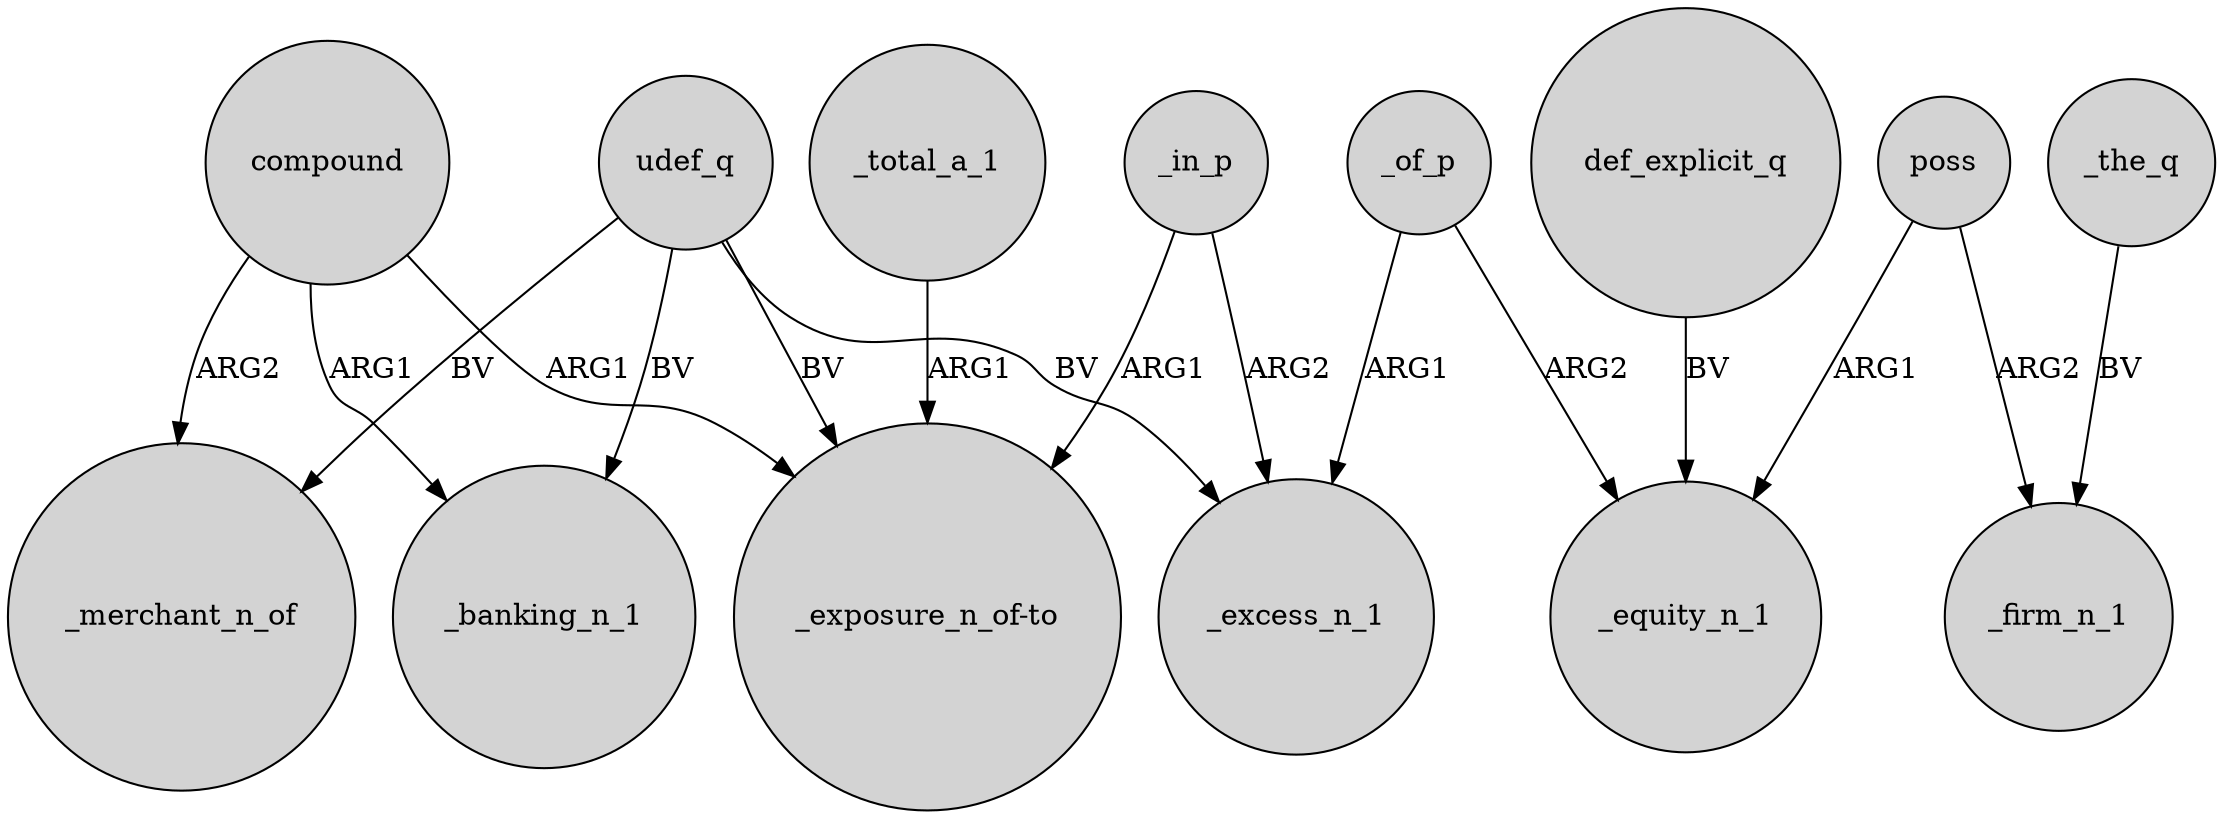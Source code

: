 digraph {
	node [shape=circle style=filled]
	udef_q -> _merchant_n_of [label=BV]
	_of_p -> _equity_n_1 [label=ARG2]
	udef_q -> _excess_n_1 [label=BV]
	compound -> _banking_n_1 [label=ARG1]
	udef_q -> "_exposure_n_of-to" [label=BV]
	_in_p -> _excess_n_1 [label=ARG2]
	poss -> _equity_n_1 [label=ARG1]
	compound -> "_exposure_n_of-to" [label=ARG1]
	compound -> _merchant_n_of [label=ARG2]
	udef_q -> _banking_n_1 [label=BV]
	_in_p -> "_exposure_n_of-to" [label=ARG1]
	def_explicit_q -> _equity_n_1 [label=BV]
	poss -> _firm_n_1 [label=ARG2]
	_total_a_1 -> "_exposure_n_of-to" [label=ARG1]
	_of_p -> _excess_n_1 [label=ARG1]
	_the_q -> _firm_n_1 [label=BV]
}
